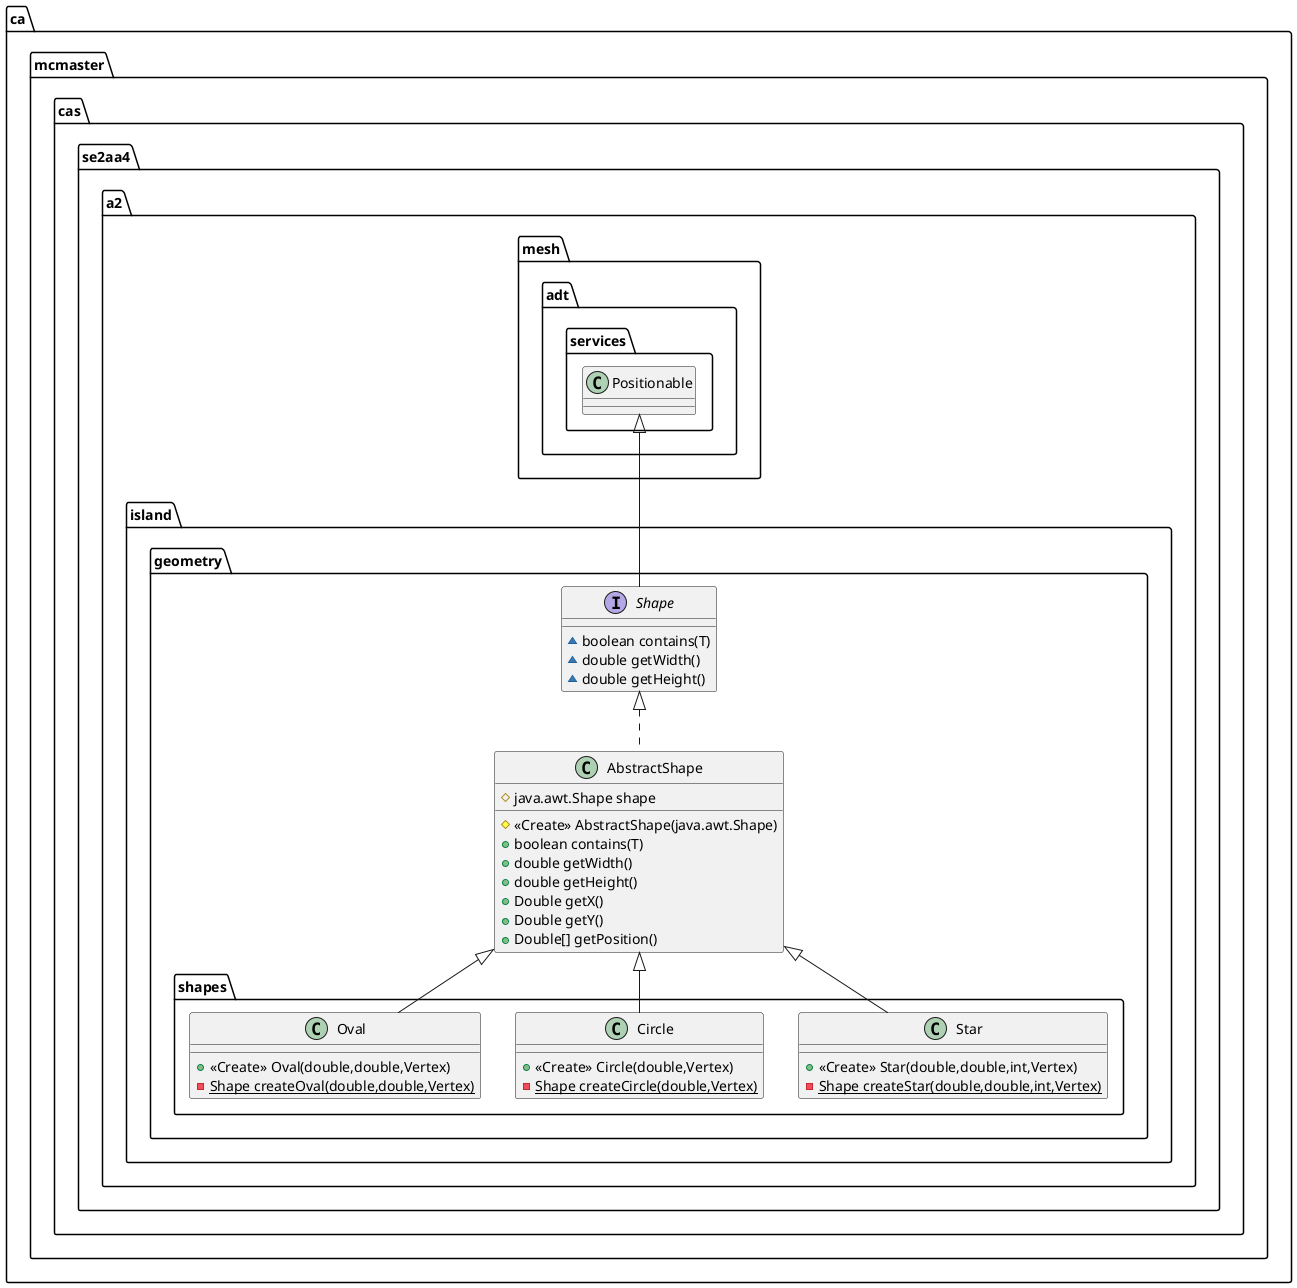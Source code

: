 @startuml
class ca.mcmaster.cas.se2aa4.a2.island.geometry.AbstractShape {
# java.awt.Shape shape
# <<Create>> AbstractShape(java.awt.Shape)
+ boolean contains(T)
+ double getWidth()
+ double getHeight()
+ Double getX()
+ Double getY()
+ Double[] getPosition()
}
interface ca.mcmaster.cas.se2aa4.a2.island.geometry.Shape {
~ boolean contains(T)
~ double getWidth()
~ double getHeight()
}
class ca.mcmaster.cas.se2aa4.a2.island.geometry.shapes.Star {
+ <<Create>> Star(double,double,int,Vertex)
- {static} Shape createStar(double,double,int,Vertex)
}
class ca.mcmaster.cas.se2aa4.a2.island.geometry.shapes.Circle {
+ <<Create>> Circle(double,Vertex)
- {static} Shape createCircle(double,Vertex)
}
class ca.mcmaster.cas.se2aa4.a2.island.geometry.shapes.Oval {
+ <<Create>> Oval(double,double,Vertex)
- {static} Shape createOval(double,double,Vertex)
}


ca.mcmaster.cas.se2aa4.a2.island.geometry.Shape <|.. ca.mcmaster.cas.se2aa4.a2.island.geometry.AbstractShape
ca.mcmaster.cas.se2aa4.a2.mesh.adt.services.Positionable <|-- ca.mcmaster.cas.se2aa4.a2.island.geometry.Shape
ca.mcmaster.cas.se2aa4.a2.island.geometry.AbstractShape <|-- ca.mcmaster.cas.se2aa4.a2.island.geometry.shapes.Star
ca.mcmaster.cas.se2aa4.a2.island.geometry.AbstractShape <|-- ca.mcmaster.cas.se2aa4.a2.island.geometry.shapes.Circle
ca.mcmaster.cas.se2aa4.a2.island.geometry.AbstractShape <|-- ca.mcmaster.cas.se2aa4.a2.island.geometry.shapes.Oval
@enduml